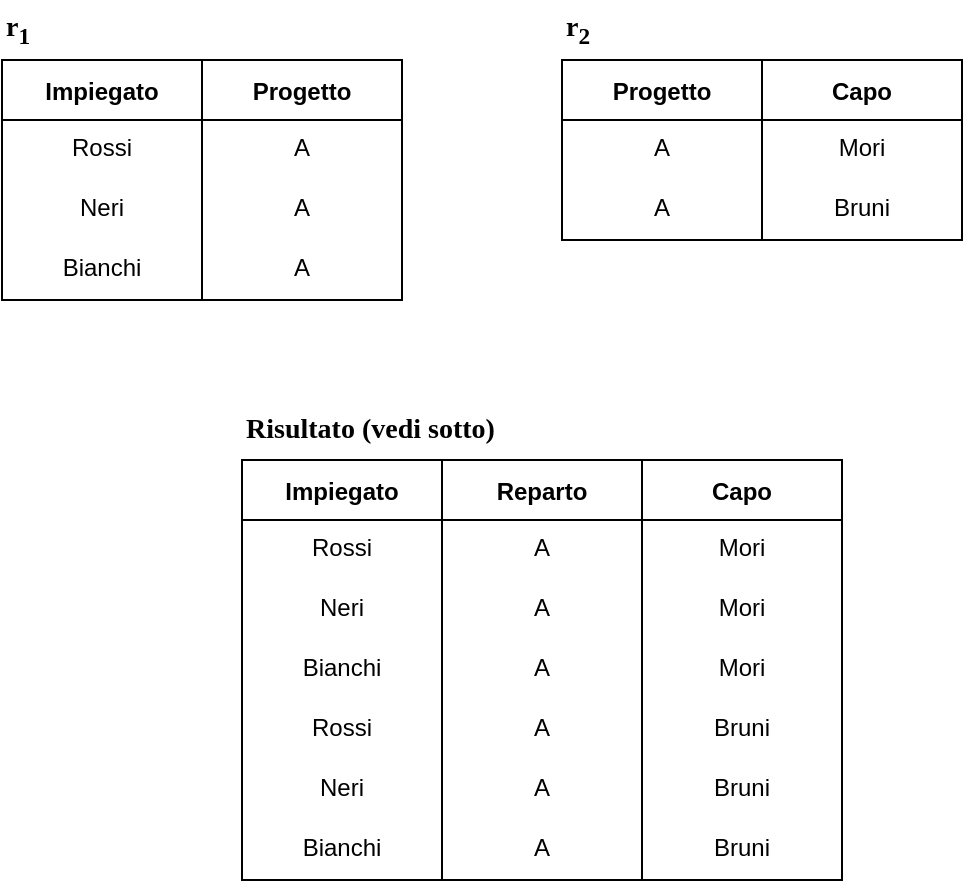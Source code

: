 <mxfile version="20.6.2" type="device"><diagram id="n2tzChIhWR2wru7YtLmf" name="Pagina-1"><mxGraphModel dx="970" dy="570" grid="1" gridSize="10" guides="1" tooltips="1" connect="1" arrows="1" fold="1" page="1" pageScale="1" pageWidth="1169" pageHeight="827" math="0" shadow="0"><root><mxCell id="0"/><mxCell id="1" parent="0"/><mxCell id="akScVreiKZ749C-UaWdK-1" value="Impiegato" style="swimlane;startSize=30;fontStyle=1" parent="1" vertex="1"><mxGeometry x="560" y="70" width="100" height="120" as="geometry"/></mxCell><mxCell id="akScVreiKZ749C-UaWdK-2" value="Rossi" style="text;strokeColor=none;fillColor=none;spacingLeft=4;spacingRight=4;overflow=hidden;rotatable=0;points=[[0,0.5],[1,0.5]];portConstraint=eastwest;fontSize=12;align=center;" parent="akScVreiKZ749C-UaWdK-1" vertex="1"><mxGeometry y="30" width="100" height="30" as="geometry"/></mxCell><mxCell id="akScVreiKZ749C-UaWdK-3" value="Neri" style="text;strokeColor=none;fillColor=none;spacingLeft=4;spacingRight=4;overflow=hidden;rotatable=0;points=[[0,0.5],[1,0.5]];portConstraint=eastwest;fontSize=12;align=center;" parent="akScVreiKZ749C-UaWdK-1" vertex="1"><mxGeometry y="60" width="100" height="30" as="geometry"/></mxCell><mxCell id="akScVreiKZ749C-UaWdK-4" value="Bianchi" style="text;strokeColor=none;fillColor=none;spacingLeft=4;spacingRight=4;overflow=hidden;rotatable=0;points=[[0,0.5],[1,0.5]];portConstraint=eastwest;fontSize=12;align=center;" parent="akScVreiKZ749C-UaWdK-1" vertex="1"><mxGeometry y="90" width="100" height="30" as="geometry"/></mxCell><mxCell id="akScVreiKZ749C-UaWdK-5" value="Progetto" style="swimlane;startSize=30;" parent="1" vertex="1"><mxGeometry x="660" y="70" width="100" height="120" as="geometry"/></mxCell><mxCell id="akScVreiKZ749C-UaWdK-6" value="A" style="text;strokeColor=none;fillColor=none;spacingLeft=4;spacingRight=4;overflow=hidden;rotatable=0;points=[[0,0.5],[1,0.5]];portConstraint=eastwest;fontSize=12;align=center;" parent="akScVreiKZ749C-UaWdK-5" vertex="1"><mxGeometry y="30" width="100" height="30" as="geometry"/></mxCell><mxCell id="akScVreiKZ749C-UaWdK-7" value="A" style="text;strokeColor=none;fillColor=none;spacingLeft=4;spacingRight=4;overflow=hidden;rotatable=0;points=[[0,0.5],[1,0.5]];portConstraint=eastwest;fontSize=12;align=center;" parent="akScVreiKZ749C-UaWdK-5" vertex="1"><mxGeometry y="60" width="100" height="30" as="geometry"/></mxCell><mxCell id="akScVreiKZ749C-UaWdK-8" value="A" style="text;strokeColor=none;fillColor=none;spacingLeft=4;spacingRight=4;overflow=hidden;rotatable=0;points=[[0,0.5],[1,0.5]];portConstraint=eastwest;fontSize=12;align=center;" parent="akScVreiKZ749C-UaWdK-5" vertex="1"><mxGeometry y="90" width="100" height="30" as="geometry"/></mxCell><mxCell id="akScVreiKZ749C-UaWdK-9" value="r&lt;sub&gt;1&lt;/sub&gt;" style="text;html=1;align=left;verticalAlign=middle;resizable=0;points=[];autosize=1;strokeColor=none;fillColor=none;fontStyle=1;fontFamily=Times New Roman;fontSize=14;" parent="1" vertex="1"><mxGeometry x="560" y="40" width="40" height="30" as="geometry"/></mxCell><mxCell id="akScVreiKZ749C-UaWdK-10" value="Progetto" style="swimlane;startSize=30;fontStyle=1" parent="1" vertex="1"><mxGeometry x="840" y="70" width="100" height="90" as="geometry"/></mxCell><mxCell id="akScVreiKZ749C-UaWdK-11" value="A" style="text;strokeColor=none;fillColor=none;spacingLeft=4;spacingRight=4;overflow=hidden;rotatable=0;points=[[0,0.5],[1,0.5]];portConstraint=eastwest;fontSize=12;align=center;" parent="akScVreiKZ749C-UaWdK-10" vertex="1"><mxGeometry y="30" width="100" height="30" as="geometry"/></mxCell><mxCell id="akScVreiKZ749C-UaWdK-12" value="A" style="text;strokeColor=none;fillColor=none;spacingLeft=4;spacingRight=4;overflow=hidden;rotatable=0;points=[[0,0.5],[1,0.5]];portConstraint=eastwest;fontSize=12;align=center;" parent="akScVreiKZ749C-UaWdK-10" vertex="1"><mxGeometry y="60" width="100" height="30" as="geometry"/></mxCell><mxCell id="akScVreiKZ749C-UaWdK-13" value="Capo" style="swimlane;startSize=30;fontStyle=1" parent="1" vertex="1"><mxGeometry x="940" y="70" width="100" height="90" as="geometry"/></mxCell><mxCell id="akScVreiKZ749C-UaWdK-14" value="Mori" style="text;strokeColor=none;fillColor=none;spacingLeft=4;spacingRight=4;overflow=hidden;rotatable=0;points=[[0,0.5],[1,0.5]];portConstraint=eastwest;fontSize=12;align=center;" parent="akScVreiKZ749C-UaWdK-13" vertex="1"><mxGeometry y="30" width="100" height="30" as="geometry"/></mxCell><mxCell id="akScVreiKZ749C-UaWdK-15" value="Bruni" style="text;strokeColor=none;fillColor=none;spacingLeft=4;spacingRight=4;overflow=hidden;rotatable=0;points=[[0,0.5],[1,0.5]];portConstraint=eastwest;fontSize=12;align=center;" parent="akScVreiKZ749C-UaWdK-13" vertex="1"><mxGeometry y="60" width="100" height="30" as="geometry"/></mxCell><mxCell id="akScVreiKZ749C-UaWdK-16" value="r&lt;sub&gt;2&lt;/sub&gt;" style="text;html=1;align=left;verticalAlign=middle;resizable=0;points=[];autosize=1;strokeColor=none;fillColor=none;fontStyle=1;fontFamily=Times New Roman;fontSize=14;" parent="1" vertex="1"><mxGeometry x="840" y="40" width="40" height="30" as="geometry"/></mxCell><mxCell id="akScVreiKZ749C-UaWdK-25" value="Risultato (vedi sotto)" style="text;html=1;align=left;verticalAlign=middle;resizable=0;points=[];autosize=1;strokeColor=none;fillColor=none;fontStyle=1;fontFamily=Times New Roman;fontSize=14;" parent="1" vertex="1"><mxGeometry x="680" y="240" width="150" height="30" as="geometry"/></mxCell><mxCell id="akScVreiKZ749C-UaWdK-68" value="Impiegato" style="swimlane;startSize=30;fontStyle=1" parent="1" vertex="1"><mxGeometry x="680" y="270" width="100" height="210" as="geometry"/></mxCell><mxCell id="CkpphC381SRzwk6FAsqT-1" value="Rossi" style="text;strokeColor=none;fillColor=none;spacingLeft=4;spacingRight=4;overflow=hidden;rotatable=0;points=[[0,0.5],[1,0.5]];portConstraint=eastwest;fontSize=12;align=center;" vertex="1" parent="akScVreiKZ749C-UaWdK-68"><mxGeometry y="30" width="100" height="30" as="geometry"/></mxCell><mxCell id="CkpphC381SRzwk6FAsqT-2" value="Neri" style="text;strokeColor=none;fillColor=none;spacingLeft=4;spacingRight=4;overflow=hidden;rotatable=0;points=[[0,0.5],[1,0.5]];portConstraint=eastwest;fontSize=12;align=center;" vertex="1" parent="akScVreiKZ749C-UaWdK-68"><mxGeometry y="60" width="100" height="30" as="geometry"/></mxCell><mxCell id="CkpphC381SRzwk6FAsqT-3" value="Bianchi" style="text;strokeColor=none;fillColor=none;spacingLeft=4;spacingRight=4;overflow=hidden;rotatable=0;points=[[0,0.5],[1,0.5]];portConstraint=eastwest;fontSize=12;align=center;" vertex="1" parent="akScVreiKZ749C-UaWdK-68"><mxGeometry y="90" width="100" height="30" as="geometry"/></mxCell><mxCell id="CkpphC381SRzwk6FAsqT-4" value="A" style="text;strokeColor=none;fillColor=none;spacingLeft=4;spacingRight=4;overflow=hidden;rotatable=0;points=[[0,0.5],[1,0.5]];portConstraint=eastwest;fontSize=12;align=center;" vertex="1" parent="akScVreiKZ749C-UaWdK-68"><mxGeometry x="100" y="30" width="100" height="30" as="geometry"/></mxCell><mxCell id="CkpphC381SRzwk6FAsqT-5" value="A" style="text;strokeColor=none;fillColor=none;spacingLeft=4;spacingRight=4;overflow=hidden;rotatable=0;points=[[0,0.5],[1,0.5]];portConstraint=eastwest;fontSize=12;align=center;" vertex="1" parent="akScVreiKZ749C-UaWdK-68"><mxGeometry x="100" y="60" width="100" height="30" as="geometry"/></mxCell><mxCell id="CkpphC381SRzwk6FAsqT-6" value="A" style="text;strokeColor=none;fillColor=none;spacingLeft=4;spacingRight=4;overflow=hidden;rotatable=0;points=[[0,0.5],[1,0.5]];portConstraint=eastwest;fontSize=12;align=center;" vertex="1" parent="akScVreiKZ749C-UaWdK-68"><mxGeometry x="100" y="90" width="100" height="30" as="geometry"/></mxCell><mxCell id="akScVreiKZ749C-UaWdK-72" value="Reparto" style="swimlane;startSize=30;" parent="1" vertex="1"><mxGeometry x="780" y="270" width="100" height="210" as="geometry"/></mxCell><mxCell id="akScVreiKZ749C-UaWdK-76" value="Capo" style="swimlane;startSize=30;" parent="1" vertex="1"><mxGeometry x="880" y="270" width="100" height="210" as="geometry"/></mxCell><mxCell id="CkpphC381SRzwk6FAsqT-13" value="Mori" style="text;strokeColor=none;fillColor=none;spacingLeft=4;spacingRight=4;overflow=hidden;rotatable=0;points=[[0,0.5],[1,0.5]];portConstraint=eastwest;fontSize=12;align=center;" vertex="1" parent="akScVreiKZ749C-UaWdK-76"><mxGeometry y="30" width="100" height="30" as="geometry"/></mxCell><mxCell id="CkpphC381SRzwk6FAsqT-14" value="Mori" style="text;strokeColor=none;fillColor=none;spacingLeft=4;spacingRight=4;overflow=hidden;rotatable=0;points=[[0,0.5],[1,0.5]];portConstraint=eastwest;fontSize=12;align=center;" vertex="1" parent="akScVreiKZ749C-UaWdK-76"><mxGeometry y="60" width="100" height="30" as="geometry"/></mxCell><mxCell id="CkpphC381SRzwk6FAsqT-15" value="Mori" style="text;strokeColor=none;fillColor=none;spacingLeft=4;spacingRight=4;overflow=hidden;rotatable=0;points=[[0,0.5],[1,0.5]];portConstraint=eastwest;fontSize=12;align=center;" vertex="1" parent="akScVreiKZ749C-UaWdK-76"><mxGeometry y="90" width="100" height="30" as="geometry"/></mxCell><mxCell id="CkpphC381SRzwk6FAsqT-16" value="Bruni" style="text;strokeColor=none;fillColor=none;spacingLeft=4;spacingRight=4;overflow=hidden;rotatable=0;points=[[0,0.5],[1,0.5]];portConstraint=eastwest;fontSize=12;align=center;" vertex="1" parent="akScVreiKZ749C-UaWdK-76"><mxGeometry y="120" width="100" height="30" as="geometry"/></mxCell><mxCell id="CkpphC381SRzwk6FAsqT-17" value="Bruni" style="text;strokeColor=none;fillColor=none;spacingLeft=4;spacingRight=4;overflow=hidden;rotatable=0;points=[[0,0.5],[1,0.5]];portConstraint=eastwest;fontSize=12;align=center;" vertex="1" parent="akScVreiKZ749C-UaWdK-76"><mxGeometry y="150" width="100" height="30" as="geometry"/></mxCell><mxCell id="CkpphC381SRzwk6FAsqT-18" value="Bruni" style="text;strokeColor=none;fillColor=none;spacingLeft=4;spacingRight=4;overflow=hidden;rotatable=0;points=[[0,0.5],[1,0.5]];portConstraint=eastwest;fontSize=12;align=center;" vertex="1" parent="akScVreiKZ749C-UaWdK-76"><mxGeometry y="180" width="100" height="30" as="geometry"/></mxCell><mxCell id="CkpphC381SRzwk6FAsqT-7" value="Rossi" style="text;strokeColor=none;fillColor=none;spacingLeft=4;spacingRight=4;overflow=hidden;rotatable=0;points=[[0,0.5],[1,0.5]];portConstraint=eastwest;fontSize=12;align=center;" vertex="1" parent="1"><mxGeometry x="680" y="390" width="100" height="30" as="geometry"/></mxCell><mxCell id="CkpphC381SRzwk6FAsqT-8" value="Neri" style="text;strokeColor=none;fillColor=none;spacingLeft=4;spacingRight=4;overflow=hidden;rotatable=0;points=[[0,0.5],[1,0.5]];portConstraint=eastwest;fontSize=12;align=center;" vertex="1" parent="1"><mxGeometry x="680" y="420" width="100" height="30" as="geometry"/></mxCell><mxCell id="CkpphC381SRzwk6FAsqT-9" value="Bianchi" style="text;strokeColor=none;fillColor=none;spacingLeft=4;spacingRight=4;overflow=hidden;rotatable=0;points=[[0,0.5],[1,0.5]];portConstraint=eastwest;fontSize=12;align=center;" vertex="1" parent="1"><mxGeometry x="680" y="450" width="100" height="30" as="geometry"/></mxCell><mxCell id="CkpphC381SRzwk6FAsqT-10" value="A" style="text;strokeColor=none;fillColor=none;spacingLeft=4;spacingRight=4;overflow=hidden;rotatable=0;points=[[0,0.5],[1,0.5]];portConstraint=eastwest;fontSize=12;align=center;" vertex="1" parent="1"><mxGeometry x="780" y="390" width="100" height="30" as="geometry"/></mxCell><mxCell id="CkpphC381SRzwk6FAsqT-11" value="A" style="text;strokeColor=none;fillColor=none;spacingLeft=4;spacingRight=4;overflow=hidden;rotatable=0;points=[[0,0.5],[1,0.5]];portConstraint=eastwest;fontSize=12;align=center;" vertex="1" parent="1"><mxGeometry x="780" y="420" width="100" height="30" as="geometry"/></mxCell><mxCell id="CkpphC381SRzwk6FAsqT-12" value="A" style="text;strokeColor=none;fillColor=none;spacingLeft=4;spacingRight=4;overflow=hidden;rotatable=0;points=[[0,0.5],[1,0.5]];portConstraint=eastwest;fontSize=12;align=center;" vertex="1" parent="1"><mxGeometry x="780" y="450" width="100" height="30" as="geometry"/></mxCell></root></mxGraphModel></diagram></mxfile>